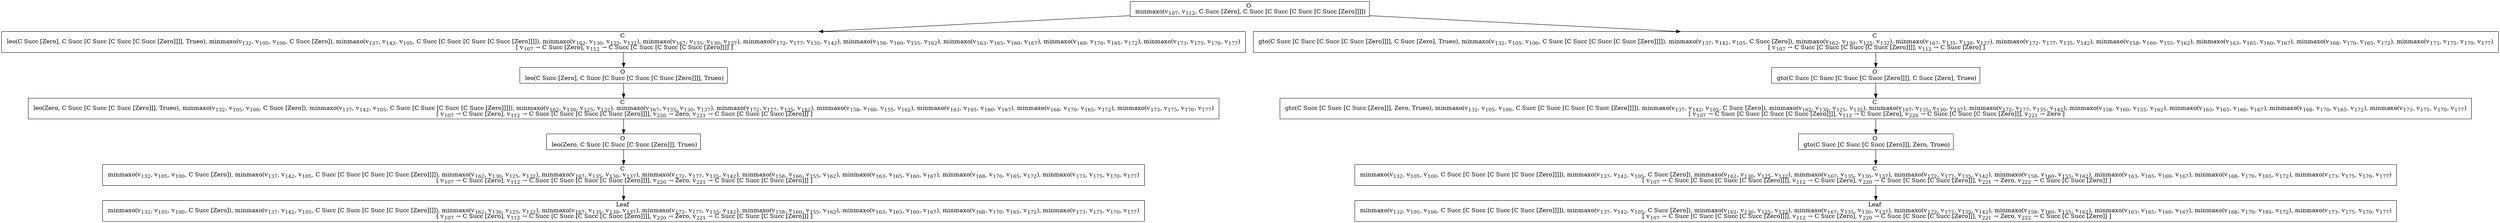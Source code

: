 digraph {
    graph [rankdir=TB
          ,bgcolor=transparent];
    node [shape=box
         ,fillcolor=white
         ,style=filled];
    0 [label=<O <BR/> minmaxo(v<SUB>107</SUB>, v<SUB>112</SUB>, C Succ [Zero], C Succ [C Succ [C Succ [C Succ [Zero]]]])>];
    1 [label=<C <BR/> leo(C Succ [Zero], C Succ [C Succ [C Succ [C Succ [Zero]]]], Trueo), minmaxo(v<SUB>132</SUB>, v<SUB>105</SUB>, v<SUB>100</SUB>, C Succ [Zero]), minmaxo(v<SUB>137</SUB>, v<SUB>142</SUB>, v<SUB>105</SUB>, C Succ [C Succ [C Succ [C Succ [Zero]]]]), minmaxo(v<SUB>162</SUB>, v<SUB>130</SUB>, v<SUB>125</SUB>, v<SUB>132</SUB>), minmaxo(v<SUB>167</SUB>, v<SUB>135</SUB>, v<SUB>130</SUB>, v<SUB>137</SUB>), minmaxo(v<SUB>172</SUB>, v<SUB>177</SUB>, v<SUB>135</SUB>, v<SUB>142</SUB>), minmaxo(v<SUB>158</SUB>, v<SUB>160</SUB>, v<SUB>155</SUB>, v<SUB>162</SUB>), minmaxo(v<SUB>163</SUB>, v<SUB>165</SUB>, v<SUB>160</SUB>, v<SUB>167</SUB>), minmaxo(v<SUB>168</SUB>, v<SUB>170</SUB>, v<SUB>165</SUB>, v<SUB>172</SUB>), minmaxo(v<SUB>173</SUB>, v<SUB>175</SUB>, v<SUB>170</SUB>, v<SUB>177</SUB>) <BR/>  [ v<SUB>107</SUB> &rarr; C Succ [Zero], v<SUB>112</SUB> &rarr; C Succ [C Succ [C Succ [C Succ [Zero]]]] ] >];
    2 [label=<C <BR/> gto(C Succ [C Succ [C Succ [C Succ [Zero]]]], C Succ [Zero], Trueo), minmaxo(v<SUB>132</SUB>, v<SUB>105</SUB>, v<SUB>100</SUB>, C Succ [C Succ [C Succ [C Succ [Zero]]]]), minmaxo(v<SUB>137</SUB>, v<SUB>142</SUB>, v<SUB>105</SUB>, C Succ [Zero]), minmaxo(v<SUB>162</SUB>, v<SUB>130</SUB>, v<SUB>125</SUB>, v<SUB>132</SUB>), minmaxo(v<SUB>167</SUB>, v<SUB>135</SUB>, v<SUB>130</SUB>, v<SUB>137</SUB>), minmaxo(v<SUB>172</SUB>, v<SUB>177</SUB>, v<SUB>135</SUB>, v<SUB>142</SUB>), minmaxo(v<SUB>158</SUB>, v<SUB>160</SUB>, v<SUB>155</SUB>, v<SUB>162</SUB>), minmaxo(v<SUB>163</SUB>, v<SUB>165</SUB>, v<SUB>160</SUB>, v<SUB>167</SUB>), minmaxo(v<SUB>168</SUB>, v<SUB>170</SUB>, v<SUB>165</SUB>, v<SUB>172</SUB>), minmaxo(v<SUB>173</SUB>, v<SUB>175</SUB>, v<SUB>170</SUB>, v<SUB>177</SUB>) <BR/>  [ v<SUB>107</SUB> &rarr; C Succ [C Succ [C Succ [C Succ [Zero]]]], v<SUB>112</SUB> &rarr; C Succ [Zero] ] >];
    3 [label=<O <BR/> leo(C Succ [Zero], C Succ [C Succ [C Succ [C Succ [Zero]]]], Trueo)>];
    4 [label=<C <BR/> leo(Zero, C Succ [C Succ [C Succ [Zero]]], Trueo), minmaxo(v<SUB>132</SUB>, v<SUB>105</SUB>, v<SUB>100</SUB>, C Succ [Zero]), minmaxo(v<SUB>137</SUB>, v<SUB>142</SUB>, v<SUB>105</SUB>, C Succ [C Succ [C Succ [C Succ [Zero]]]]), minmaxo(v<SUB>162</SUB>, v<SUB>130</SUB>, v<SUB>125</SUB>, v<SUB>132</SUB>), minmaxo(v<SUB>167</SUB>, v<SUB>135</SUB>, v<SUB>130</SUB>, v<SUB>137</SUB>), minmaxo(v<SUB>172</SUB>, v<SUB>177</SUB>, v<SUB>135</SUB>, v<SUB>142</SUB>), minmaxo(v<SUB>158</SUB>, v<SUB>160</SUB>, v<SUB>155</SUB>, v<SUB>162</SUB>), minmaxo(v<SUB>163</SUB>, v<SUB>165</SUB>, v<SUB>160</SUB>, v<SUB>167</SUB>), minmaxo(v<SUB>168</SUB>, v<SUB>170</SUB>, v<SUB>165</SUB>, v<SUB>172</SUB>), minmaxo(v<SUB>173</SUB>, v<SUB>175</SUB>, v<SUB>170</SUB>, v<SUB>177</SUB>) <BR/>  [ v<SUB>107</SUB> &rarr; C Succ [Zero], v<SUB>112</SUB> &rarr; C Succ [C Succ [C Succ [C Succ [Zero]]]], v<SUB>220</SUB> &rarr; Zero, v<SUB>221</SUB> &rarr; C Succ [C Succ [C Succ [Zero]]] ] >];
    5 [label=<O <BR/> leo(Zero, C Succ [C Succ [C Succ [Zero]]], Trueo)>];
    6 [label=<C <BR/> minmaxo(v<SUB>132</SUB>, v<SUB>105</SUB>, v<SUB>100</SUB>, C Succ [Zero]), minmaxo(v<SUB>137</SUB>, v<SUB>142</SUB>, v<SUB>105</SUB>, C Succ [C Succ [C Succ [C Succ [Zero]]]]), minmaxo(v<SUB>162</SUB>, v<SUB>130</SUB>, v<SUB>125</SUB>, v<SUB>132</SUB>), minmaxo(v<SUB>167</SUB>, v<SUB>135</SUB>, v<SUB>130</SUB>, v<SUB>137</SUB>), minmaxo(v<SUB>172</SUB>, v<SUB>177</SUB>, v<SUB>135</SUB>, v<SUB>142</SUB>), minmaxo(v<SUB>158</SUB>, v<SUB>160</SUB>, v<SUB>155</SUB>, v<SUB>162</SUB>), minmaxo(v<SUB>163</SUB>, v<SUB>165</SUB>, v<SUB>160</SUB>, v<SUB>167</SUB>), minmaxo(v<SUB>168</SUB>, v<SUB>170</SUB>, v<SUB>165</SUB>, v<SUB>172</SUB>), minmaxo(v<SUB>173</SUB>, v<SUB>175</SUB>, v<SUB>170</SUB>, v<SUB>177</SUB>) <BR/>  [ v<SUB>107</SUB> &rarr; C Succ [Zero], v<SUB>112</SUB> &rarr; C Succ [C Succ [C Succ [C Succ [Zero]]]], v<SUB>220</SUB> &rarr; Zero, v<SUB>221</SUB> &rarr; C Succ [C Succ [C Succ [Zero]]] ] >];
    7 [label=<Leaf <BR/> minmaxo(v<SUB>132</SUB>, v<SUB>105</SUB>, v<SUB>100</SUB>, C Succ [Zero]), minmaxo(v<SUB>137</SUB>, v<SUB>142</SUB>, v<SUB>105</SUB>, C Succ [C Succ [C Succ [C Succ [Zero]]]]), minmaxo(v<SUB>162</SUB>, v<SUB>130</SUB>, v<SUB>125</SUB>, v<SUB>132</SUB>), minmaxo(v<SUB>167</SUB>, v<SUB>135</SUB>, v<SUB>130</SUB>, v<SUB>137</SUB>), minmaxo(v<SUB>172</SUB>, v<SUB>177</SUB>, v<SUB>135</SUB>, v<SUB>142</SUB>), minmaxo(v<SUB>158</SUB>, v<SUB>160</SUB>, v<SUB>155</SUB>, v<SUB>162</SUB>), minmaxo(v<SUB>163</SUB>, v<SUB>165</SUB>, v<SUB>160</SUB>, v<SUB>167</SUB>), minmaxo(v<SUB>168</SUB>, v<SUB>170</SUB>, v<SUB>165</SUB>, v<SUB>172</SUB>), minmaxo(v<SUB>173</SUB>, v<SUB>175</SUB>, v<SUB>170</SUB>, v<SUB>177</SUB>) <BR/>  [ v<SUB>107</SUB> &rarr; C Succ [Zero], v<SUB>112</SUB> &rarr; C Succ [C Succ [C Succ [C Succ [Zero]]]], v<SUB>220</SUB> &rarr; Zero, v<SUB>221</SUB> &rarr; C Succ [C Succ [C Succ [Zero]]] ] >];
    8 [label=<O <BR/> gto(C Succ [C Succ [C Succ [C Succ [Zero]]]], C Succ [Zero], Trueo)>];
    9 [label=<C <BR/> gto(C Succ [C Succ [C Succ [Zero]]], Zero, Trueo), minmaxo(v<SUB>132</SUB>, v<SUB>105</SUB>, v<SUB>100</SUB>, C Succ [C Succ [C Succ [C Succ [Zero]]]]), minmaxo(v<SUB>137</SUB>, v<SUB>142</SUB>, v<SUB>105</SUB>, C Succ [Zero]), minmaxo(v<SUB>162</SUB>, v<SUB>130</SUB>, v<SUB>125</SUB>, v<SUB>132</SUB>), minmaxo(v<SUB>167</SUB>, v<SUB>135</SUB>, v<SUB>130</SUB>, v<SUB>137</SUB>), minmaxo(v<SUB>172</SUB>, v<SUB>177</SUB>, v<SUB>135</SUB>, v<SUB>142</SUB>), minmaxo(v<SUB>158</SUB>, v<SUB>160</SUB>, v<SUB>155</SUB>, v<SUB>162</SUB>), minmaxo(v<SUB>163</SUB>, v<SUB>165</SUB>, v<SUB>160</SUB>, v<SUB>167</SUB>), minmaxo(v<SUB>168</SUB>, v<SUB>170</SUB>, v<SUB>165</SUB>, v<SUB>172</SUB>), minmaxo(v<SUB>173</SUB>, v<SUB>175</SUB>, v<SUB>170</SUB>, v<SUB>177</SUB>) <BR/>  [ v<SUB>107</SUB> &rarr; C Succ [C Succ [C Succ [C Succ [Zero]]]], v<SUB>112</SUB> &rarr; C Succ [Zero], v<SUB>220</SUB> &rarr; C Succ [C Succ [C Succ [Zero]]], v<SUB>221</SUB> &rarr; Zero ] >];
    10 [label=<O <BR/> gto(C Succ [C Succ [C Succ [Zero]]], Zero, Trueo)>];
    11 [label=<C <BR/> minmaxo(v<SUB>132</SUB>, v<SUB>105</SUB>, v<SUB>100</SUB>, C Succ [C Succ [C Succ [C Succ [Zero]]]]), minmaxo(v<SUB>137</SUB>, v<SUB>142</SUB>, v<SUB>105</SUB>, C Succ [Zero]), minmaxo(v<SUB>162</SUB>, v<SUB>130</SUB>, v<SUB>125</SUB>, v<SUB>132</SUB>), minmaxo(v<SUB>167</SUB>, v<SUB>135</SUB>, v<SUB>130</SUB>, v<SUB>137</SUB>), minmaxo(v<SUB>172</SUB>, v<SUB>177</SUB>, v<SUB>135</SUB>, v<SUB>142</SUB>), minmaxo(v<SUB>158</SUB>, v<SUB>160</SUB>, v<SUB>155</SUB>, v<SUB>162</SUB>), minmaxo(v<SUB>163</SUB>, v<SUB>165</SUB>, v<SUB>160</SUB>, v<SUB>167</SUB>), minmaxo(v<SUB>168</SUB>, v<SUB>170</SUB>, v<SUB>165</SUB>, v<SUB>172</SUB>), minmaxo(v<SUB>173</SUB>, v<SUB>175</SUB>, v<SUB>170</SUB>, v<SUB>177</SUB>) <BR/>  [ v<SUB>107</SUB> &rarr; C Succ [C Succ [C Succ [C Succ [Zero]]]], v<SUB>112</SUB> &rarr; C Succ [Zero], v<SUB>220</SUB> &rarr; C Succ [C Succ [C Succ [Zero]]], v<SUB>221</SUB> &rarr; Zero, v<SUB>222</SUB> &rarr; C Succ [C Succ [Zero]] ] >];
    12 [label=<Leaf <BR/> minmaxo(v<SUB>132</SUB>, v<SUB>105</SUB>, v<SUB>100</SUB>, C Succ [C Succ [C Succ [C Succ [Zero]]]]), minmaxo(v<SUB>137</SUB>, v<SUB>142</SUB>, v<SUB>105</SUB>, C Succ [Zero]), minmaxo(v<SUB>162</SUB>, v<SUB>130</SUB>, v<SUB>125</SUB>, v<SUB>132</SUB>), minmaxo(v<SUB>167</SUB>, v<SUB>135</SUB>, v<SUB>130</SUB>, v<SUB>137</SUB>), minmaxo(v<SUB>172</SUB>, v<SUB>177</SUB>, v<SUB>135</SUB>, v<SUB>142</SUB>), minmaxo(v<SUB>158</SUB>, v<SUB>160</SUB>, v<SUB>155</SUB>, v<SUB>162</SUB>), minmaxo(v<SUB>163</SUB>, v<SUB>165</SUB>, v<SUB>160</SUB>, v<SUB>167</SUB>), minmaxo(v<SUB>168</SUB>, v<SUB>170</SUB>, v<SUB>165</SUB>, v<SUB>172</SUB>), minmaxo(v<SUB>173</SUB>, v<SUB>175</SUB>, v<SUB>170</SUB>, v<SUB>177</SUB>) <BR/>  [ v<SUB>107</SUB> &rarr; C Succ [C Succ [C Succ [C Succ [Zero]]]], v<SUB>112</SUB> &rarr; C Succ [Zero], v<SUB>220</SUB> &rarr; C Succ [C Succ [C Succ [Zero]]], v<SUB>221</SUB> &rarr; Zero, v<SUB>222</SUB> &rarr; C Succ [C Succ [Zero]] ] >];
    0 -> 1 [label=""];
    0 -> 2 [label=""];
    1 -> 3 [label=""];
    2 -> 8 [label=""];
    3 -> 4 [label=""];
    4 -> 5 [label=""];
    5 -> 6 [label=""];
    6 -> 7 [label=""];
    8 -> 9 [label=""];
    9 -> 10 [label=""];
    10 -> 11 [label=""];
    11 -> 12 [label=""];
}